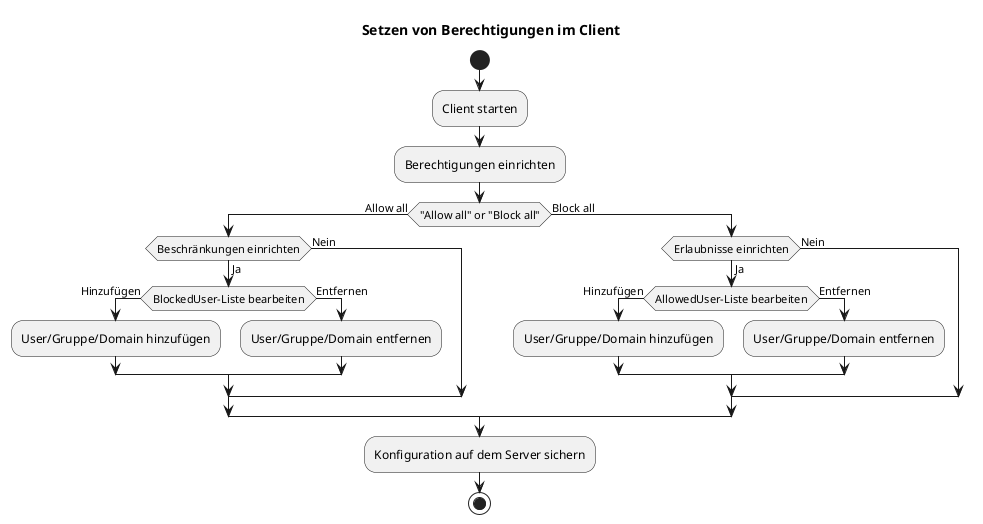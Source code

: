 @startuml
title Setzen von Berechtigungen im Client
skinparam ConditionEndStyle hline
start
:Client starten;
:Berechtigungen einrichten;

if ("Allow all" or "Block all") then (Allow all)
  if(Beschränkungen einrichten) then (Ja)
    if(BlockedUser-Liste bearbeiten) then (Hinzufügen)
    :User/Gruppe/Domain hinzufügen;
    else (Entfernen)
    :User/Gruppe/Domain entfernen;
    endif
  else(Nein)
  endif
else (Block all)
  if(Erlaubnisse einrichten) then (Ja)
    if(AllowedUser-Liste bearbeiten) then (Hinzufügen)
    :User/Gruppe/Domain hinzufügen;
    else (Entfernen)
    :User/Gruppe/Domain entfernen;
    endif
  else(Nein)
  endif
endif
:Konfiguration auf dem Server sichern;
stop

@enduml
